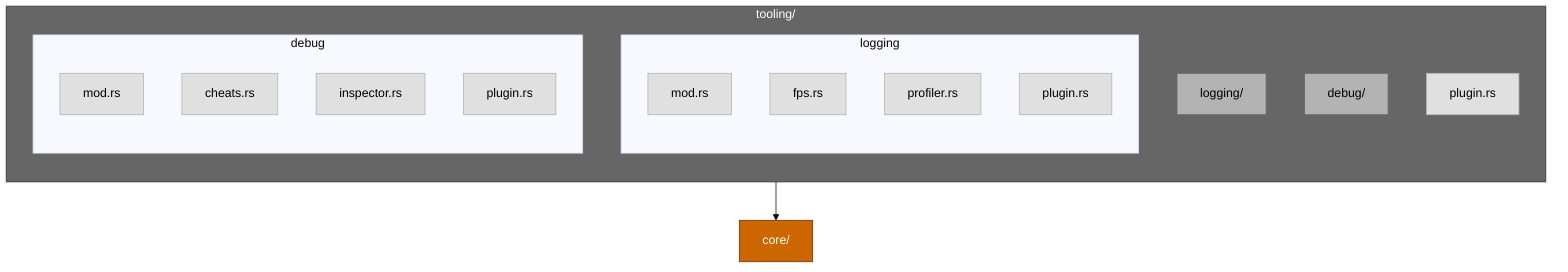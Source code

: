 %%{init: {"theme":"base", "flowchart": { "htmlLabels": false }}}%%
flowchart TB
    %% DevTools crate structure (logging & debug modules)
    subgraph DEVTOOLS["tooling/"]
        direction TB
        logging[logging/]
        debug[debug/]
        dev_plugin_rs[plugin.rs]

        subgraph logging_sg["logging"]
            direction TB
            log_mod[mod.rs]
            fps_rs[fps.rs]
            profiler_rs[profiler.rs]
            log_plugin_rs[plugin.rs]
        end

        subgraph debug_sg["debug"]
            direction TB
            dbg_mod[mod.rs]
            cheats_rs[cheats.rs]
            inspector_rs[inspector.rs]
            dbg_plugin_rs[plugin.rs]
        end
    end

    %% External crate reference
    CORE["core/"]

    %% Crate dependency arrow
    DEVTOOLS --> CORE

    %% Style definitions
    classDef c_dev_root   fill:#666666,stroke:#333333,color:#ffffff
    classDef c_dev_child  fill:#B3B3B3,stroke:#666666,color:#000000
    classDef c_dev_leaf   fill:#E0E0E0,stroke:#B3B3B3,color:#000000
    classDef c_core_root  fill:#CC6600,stroke:#663300,color:#ffffff

    class DEVTOOLS c_dev_root
    class logging,debug c_dev_child
    class dev_plugin_rs c_dev_leaf
    class log_mod,fps_rs,profiler_rs,log_plugin_rs c_dev_leaf
    class dbg_mod,cheats_rs,inspector_rs,dbg_plugin_rs c_dev_leaf

    class CORE c_core_root

    %% Clickable link to Core crate diagram
    click CORE "core.mmd" "View Core crate diagram"